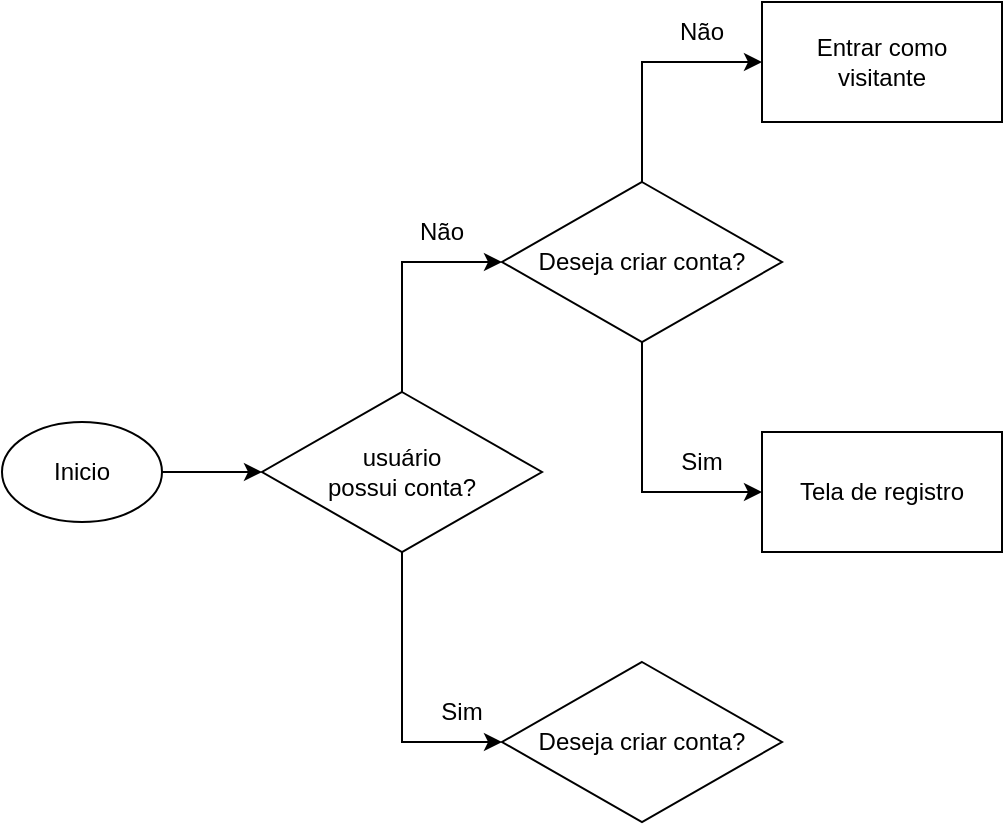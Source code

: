 <mxfile version="21.2.7" type="device">
  <diagram name="Página-1" id="eraFyOt5bU_ge2Rh74fk">
    <mxGraphModel dx="991" dy="754" grid="1" gridSize="10" guides="1" tooltips="1" connect="1" arrows="1" fold="1" page="1" pageScale="1" pageWidth="827" pageHeight="1169" math="0" shadow="0">
      <root>
        <mxCell id="0" />
        <mxCell id="1" parent="0" />
        <mxCell id="mF3q0Rq8tJbmtWF1qKPC-9" style="edgeStyle=orthogonalEdgeStyle;rounded=0;orthogonalLoop=1;jettySize=auto;html=1;" parent="1" source="mF3q0Rq8tJbmtWF1qKPC-3" target="mF3q0Rq8tJbmtWF1qKPC-5" edge="1">
          <mxGeometry relative="1" as="geometry" />
        </mxCell>
        <mxCell id="mF3q0Rq8tJbmtWF1qKPC-3" value="Inicio" style="ellipse;whiteSpace=wrap;html=1;" parent="1" vertex="1">
          <mxGeometry x="10" y="520" width="80" height="50" as="geometry" />
        </mxCell>
        <mxCell id="mF3q0Rq8tJbmtWF1qKPC-17" style="edgeStyle=orthogonalEdgeStyle;rounded=0;orthogonalLoop=1;jettySize=auto;html=1;entryX=0;entryY=0.5;entryDx=0;entryDy=0;" parent="1" source="mF3q0Rq8tJbmtWF1qKPC-5" target="mF3q0Rq8tJbmtWF1qKPC-21" edge="1">
          <mxGeometry relative="1" as="geometry">
            <mxPoint x="210" y="470" as="targetPoint" />
          </mxGeometry>
        </mxCell>
        <mxCell id="mF3q0Rq8tJbmtWF1qKPC-18" style="edgeStyle=orthogonalEdgeStyle;rounded=0;orthogonalLoop=1;jettySize=auto;html=1;entryX=0;entryY=0.5;entryDx=0;entryDy=0;" parent="1" source="mF3q0Rq8tJbmtWF1qKPC-5" target="mF3q0Rq8tJbmtWF1qKPC-22" edge="1">
          <mxGeometry relative="1" as="geometry">
            <mxPoint x="210" y="610" as="targetPoint" />
          </mxGeometry>
        </mxCell>
        <mxCell id="mF3q0Rq8tJbmtWF1qKPC-5" value="usuário&lt;br&gt;possui conta?" style="rhombus;whiteSpace=wrap;html=1;" parent="1" vertex="1">
          <mxGeometry x="140" y="505" width="140" height="80" as="geometry" />
        </mxCell>
        <mxCell id="mF3q0Rq8tJbmtWF1qKPC-6" style="edgeStyle=orthogonalEdgeStyle;rounded=0;orthogonalLoop=1;jettySize=auto;html=1;exitX=0.5;exitY=1;exitDx=0;exitDy=0;" parent="1" source="mF3q0Rq8tJbmtWF1qKPC-3" target="mF3q0Rq8tJbmtWF1qKPC-3" edge="1">
          <mxGeometry relative="1" as="geometry" />
        </mxCell>
        <mxCell id="mF3q0Rq8tJbmtWF1qKPC-19" value="Não" style="text;html=1;strokeColor=none;fillColor=none;align=center;verticalAlign=middle;whiteSpace=wrap;rounded=0;" parent="1" vertex="1">
          <mxGeometry x="200" y="410" width="60" height="30" as="geometry" />
        </mxCell>
        <mxCell id="mF3q0Rq8tJbmtWF1qKPC-20" value="Sim" style="text;html=1;strokeColor=none;fillColor=none;align=center;verticalAlign=middle;whiteSpace=wrap;rounded=0;" parent="1" vertex="1">
          <mxGeometry x="210" y="650" width="60" height="30" as="geometry" />
        </mxCell>
        <mxCell id="TnF8aTyG_mfoWACl2fjc-5" style="edgeStyle=orthogonalEdgeStyle;rounded=0;orthogonalLoop=1;jettySize=auto;html=1;entryX=0;entryY=0.5;entryDx=0;entryDy=0;" edge="1" parent="1" source="mF3q0Rq8tJbmtWF1qKPC-21" target="TnF8aTyG_mfoWACl2fjc-4">
          <mxGeometry relative="1" as="geometry" />
        </mxCell>
        <mxCell id="TnF8aTyG_mfoWACl2fjc-14" style="edgeStyle=orthogonalEdgeStyle;rounded=0;orthogonalLoop=1;jettySize=auto;html=1;entryX=0;entryY=0.5;entryDx=0;entryDy=0;" edge="1" parent="1" source="mF3q0Rq8tJbmtWF1qKPC-21" target="TnF8aTyG_mfoWACl2fjc-12">
          <mxGeometry relative="1" as="geometry" />
        </mxCell>
        <mxCell id="mF3q0Rq8tJbmtWF1qKPC-21" value="Deseja criar conta?" style="rhombus;whiteSpace=wrap;html=1;" parent="1" vertex="1">
          <mxGeometry x="260" y="400" width="140" height="80" as="geometry" />
        </mxCell>
        <mxCell id="mF3q0Rq8tJbmtWF1qKPC-22" value="Deseja criar conta?" style="rhombus;whiteSpace=wrap;html=1;" parent="1" vertex="1">
          <mxGeometry x="260" y="640" width="140" height="80" as="geometry" />
        </mxCell>
        <mxCell id="TnF8aTyG_mfoWACl2fjc-4" value="" style="rounded=0;whiteSpace=wrap;html=1;" vertex="1" parent="1">
          <mxGeometry x="390" y="310" width="120" height="60" as="geometry" />
        </mxCell>
        <mxCell id="TnF8aTyG_mfoWACl2fjc-6" value="Não" style="text;html=1;strokeColor=none;fillColor=none;align=center;verticalAlign=middle;whiteSpace=wrap;rounded=0;" vertex="1" parent="1">
          <mxGeometry x="330" y="310" width="60" height="30" as="geometry" />
        </mxCell>
        <mxCell id="TnF8aTyG_mfoWACl2fjc-8" value="Entrar como visitante" style="text;html=1;strokeColor=none;fillColor=none;align=center;verticalAlign=middle;whiteSpace=wrap;rounded=0;" vertex="1" parent="1">
          <mxGeometry x="410" y="325" width="80" height="30" as="geometry" />
        </mxCell>
        <mxCell id="TnF8aTyG_mfoWACl2fjc-12" value="" style="rounded=0;whiteSpace=wrap;html=1;" vertex="1" parent="1">
          <mxGeometry x="390" y="525" width="120" height="60" as="geometry" />
        </mxCell>
        <mxCell id="TnF8aTyG_mfoWACl2fjc-13" value="Tela de registro" style="text;html=1;strokeColor=none;fillColor=none;align=center;verticalAlign=middle;whiteSpace=wrap;rounded=0;" vertex="1" parent="1">
          <mxGeometry x="405" y="540" width="90" height="30" as="geometry" />
        </mxCell>
        <mxCell id="TnF8aTyG_mfoWACl2fjc-15" value="Sim" style="text;html=1;strokeColor=none;fillColor=none;align=center;verticalAlign=middle;whiteSpace=wrap;rounded=0;" vertex="1" parent="1">
          <mxGeometry x="330" y="525" width="60" height="30" as="geometry" />
        </mxCell>
      </root>
    </mxGraphModel>
  </diagram>
</mxfile>
